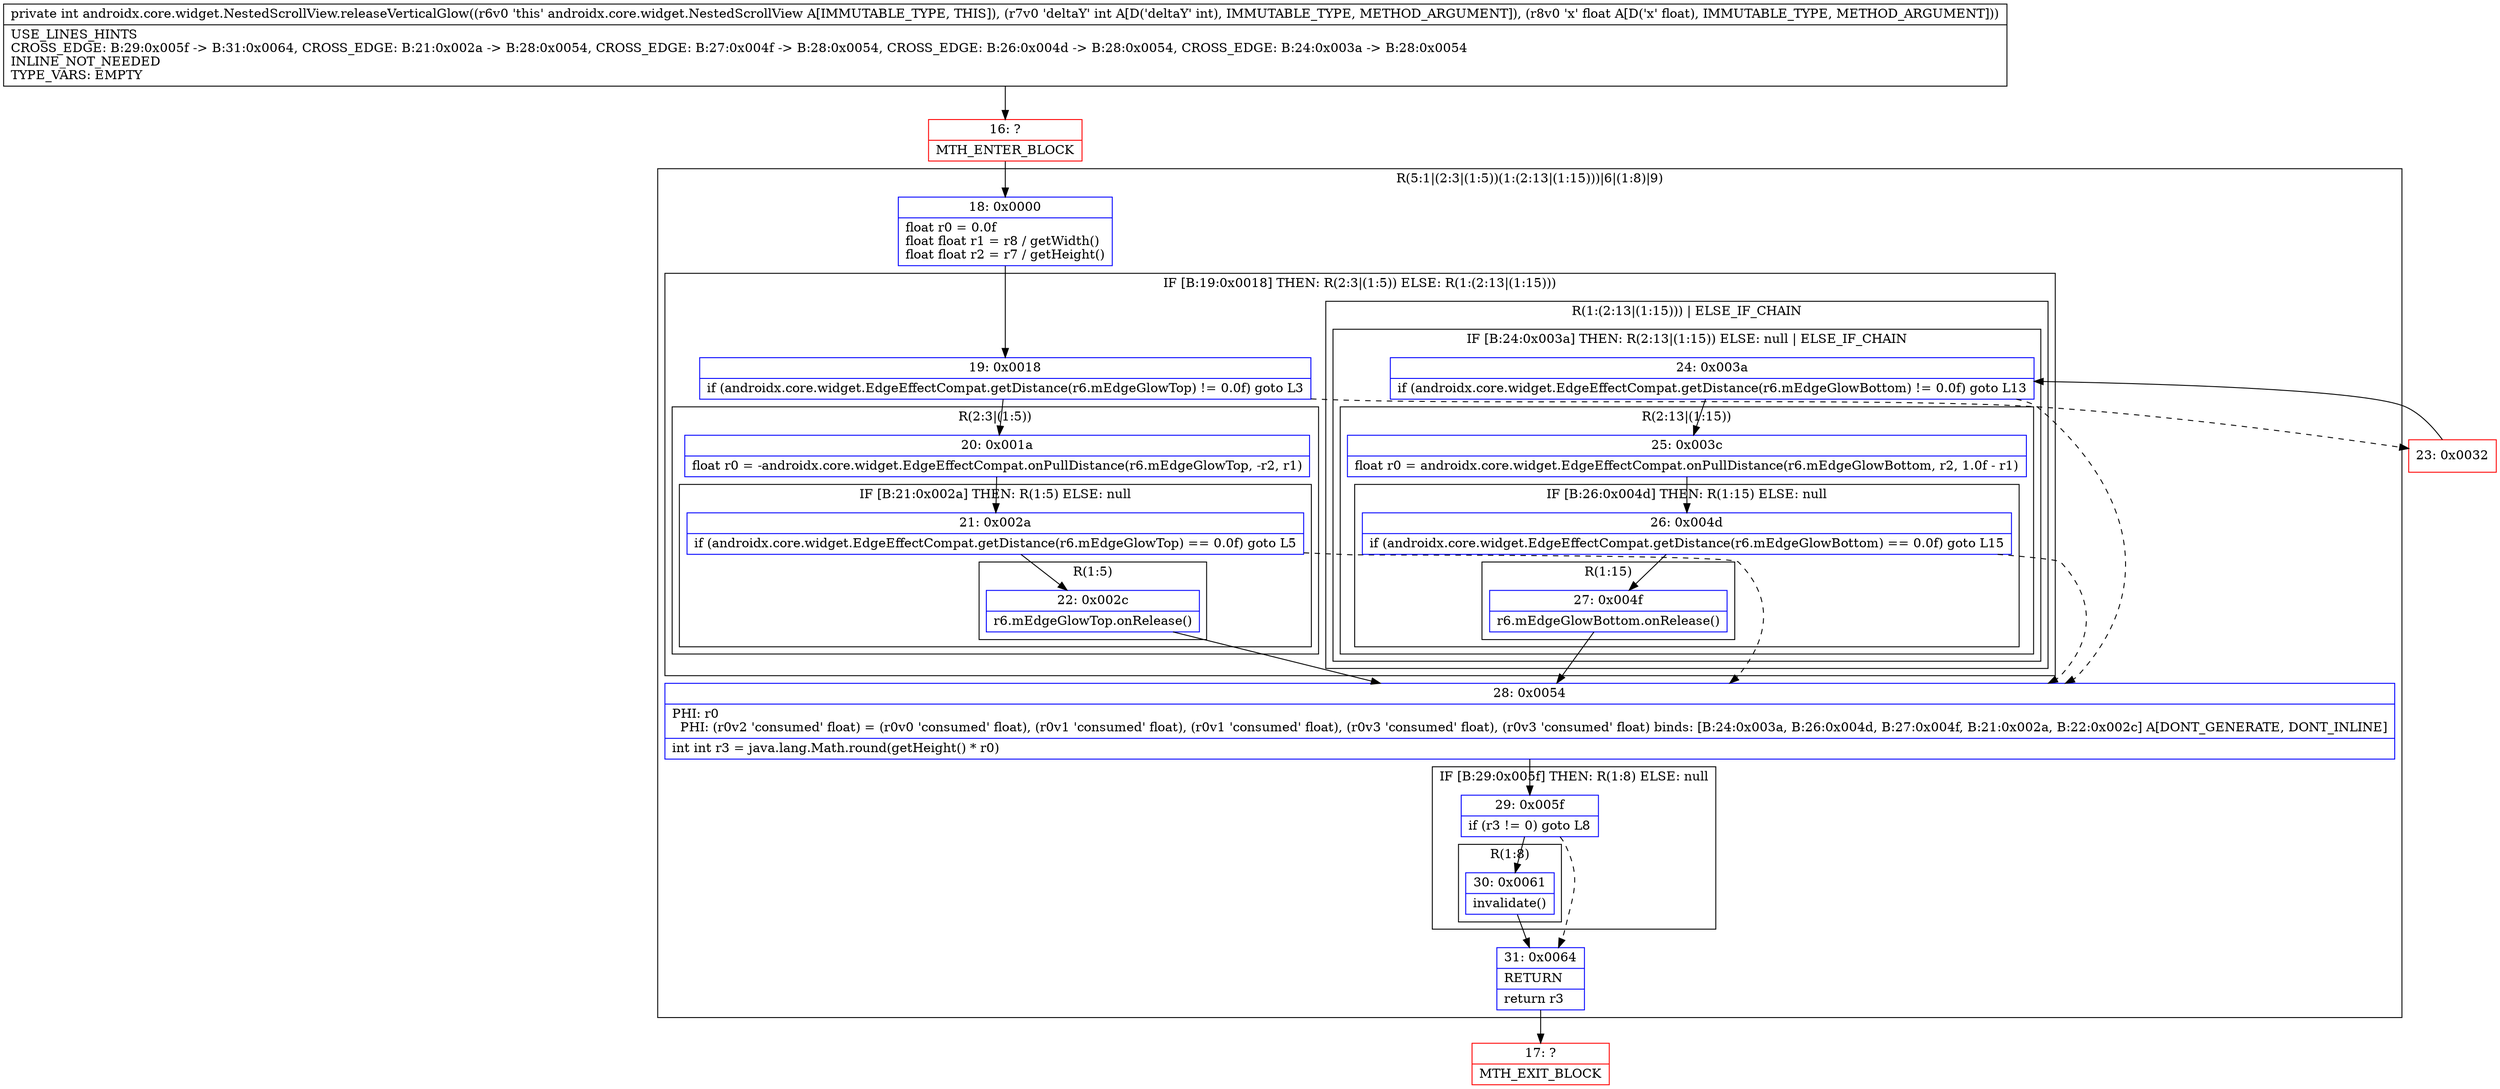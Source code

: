 digraph "CFG forandroidx.core.widget.NestedScrollView.releaseVerticalGlow(IF)I" {
subgraph cluster_Region_1755305838 {
label = "R(5:1|(2:3|(1:5))(1:(2:13|(1:15)))|6|(1:8)|9)";
node [shape=record,color=blue];
Node_18 [shape=record,label="{18\:\ 0x0000|float r0 = 0.0f\lfloat float r1 = r8 \/ getWidth()\lfloat float r2 = r7 \/ getHeight()\l}"];
subgraph cluster_IfRegion_525712365 {
label = "IF [B:19:0x0018] THEN: R(2:3|(1:5)) ELSE: R(1:(2:13|(1:15)))";
node [shape=record,color=blue];
Node_19 [shape=record,label="{19\:\ 0x0018|if (androidx.core.widget.EdgeEffectCompat.getDistance(r6.mEdgeGlowTop) != 0.0f) goto L3\l}"];
subgraph cluster_Region_286394834 {
label = "R(2:3|(1:5))";
node [shape=record,color=blue];
Node_20 [shape=record,label="{20\:\ 0x001a|float r0 = \-androidx.core.widget.EdgeEffectCompat.onPullDistance(r6.mEdgeGlowTop, \-r2, r1)\l}"];
subgraph cluster_IfRegion_1075794598 {
label = "IF [B:21:0x002a] THEN: R(1:5) ELSE: null";
node [shape=record,color=blue];
Node_21 [shape=record,label="{21\:\ 0x002a|if (androidx.core.widget.EdgeEffectCompat.getDistance(r6.mEdgeGlowTop) == 0.0f) goto L5\l}"];
subgraph cluster_Region_1565326349 {
label = "R(1:5)";
node [shape=record,color=blue];
Node_22 [shape=record,label="{22\:\ 0x002c|r6.mEdgeGlowTop.onRelease()\l}"];
}
}
}
subgraph cluster_Region_363451255 {
label = "R(1:(2:13|(1:15))) | ELSE_IF_CHAIN\l";
node [shape=record,color=blue];
subgraph cluster_IfRegion_655464700 {
label = "IF [B:24:0x003a] THEN: R(2:13|(1:15)) ELSE: null | ELSE_IF_CHAIN\l";
node [shape=record,color=blue];
Node_24 [shape=record,label="{24\:\ 0x003a|if (androidx.core.widget.EdgeEffectCompat.getDistance(r6.mEdgeGlowBottom) != 0.0f) goto L13\l}"];
subgraph cluster_Region_151300126 {
label = "R(2:13|(1:15))";
node [shape=record,color=blue];
Node_25 [shape=record,label="{25\:\ 0x003c|float r0 = androidx.core.widget.EdgeEffectCompat.onPullDistance(r6.mEdgeGlowBottom, r2, 1.0f \- r1)\l}"];
subgraph cluster_IfRegion_488727770 {
label = "IF [B:26:0x004d] THEN: R(1:15) ELSE: null";
node [shape=record,color=blue];
Node_26 [shape=record,label="{26\:\ 0x004d|if (androidx.core.widget.EdgeEffectCompat.getDistance(r6.mEdgeGlowBottom) == 0.0f) goto L15\l}"];
subgraph cluster_Region_657940455 {
label = "R(1:15)";
node [shape=record,color=blue];
Node_27 [shape=record,label="{27\:\ 0x004f|r6.mEdgeGlowBottom.onRelease()\l}"];
}
}
}
}
}
}
Node_28 [shape=record,label="{28\:\ 0x0054|PHI: r0 \l  PHI: (r0v2 'consumed' float) = (r0v0 'consumed' float), (r0v1 'consumed' float), (r0v1 'consumed' float), (r0v3 'consumed' float), (r0v3 'consumed' float) binds: [B:24:0x003a, B:26:0x004d, B:27:0x004f, B:21:0x002a, B:22:0x002c] A[DONT_GENERATE, DONT_INLINE]\l|int int r3 = java.lang.Math.round(getHeight() * r0)\l}"];
subgraph cluster_IfRegion_1981617288 {
label = "IF [B:29:0x005f] THEN: R(1:8) ELSE: null";
node [shape=record,color=blue];
Node_29 [shape=record,label="{29\:\ 0x005f|if (r3 != 0) goto L8\l}"];
subgraph cluster_Region_2094928413 {
label = "R(1:8)";
node [shape=record,color=blue];
Node_30 [shape=record,label="{30\:\ 0x0061|invalidate()\l}"];
}
}
Node_31 [shape=record,label="{31\:\ 0x0064|RETURN\l|return r3\l}"];
}
Node_16 [shape=record,color=red,label="{16\:\ ?|MTH_ENTER_BLOCK\l}"];
Node_17 [shape=record,color=red,label="{17\:\ ?|MTH_EXIT_BLOCK\l}"];
Node_23 [shape=record,color=red,label="{23\:\ 0x0032}"];
MethodNode[shape=record,label="{private int androidx.core.widget.NestedScrollView.releaseVerticalGlow((r6v0 'this' androidx.core.widget.NestedScrollView A[IMMUTABLE_TYPE, THIS]), (r7v0 'deltaY' int A[D('deltaY' int), IMMUTABLE_TYPE, METHOD_ARGUMENT]), (r8v0 'x' float A[D('x' float), IMMUTABLE_TYPE, METHOD_ARGUMENT]))  | USE_LINES_HINTS\lCROSS_EDGE: B:29:0x005f \-\> B:31:0x0064, CROSS_EDGE: B:21:0x002a \-\> B:28:0x0054, CROSS_EDGE: B:27:0x004f \-\> B:28:0x0054, CROSS_EDGE: B:26:0x004d \-\> B:28:0x0054, CROSS_EDGE: B:24:0x003a \-\> B:28:0x0054\lINLINE_NOT_NEEDED\lTYPE_VARS: EMPTY\l}"];
MethodNode -> Node_16;Node_18 -> Node_19;
Node_19 -> Node_20;
Node_19 -> Node_23[style=dashed];
Node_20 -> Node_21;
Node_21 -> Node_22;
Node_21 -> Node_28[style=dashed];
Node_22 -> Node_28;
Node_24 -> Node_25;
Node_24 -> Node_28[style=dashed];
Node_25 -> Node_26;
Node_26 -> Node_27;
Node_26 -> Node_28[style=dashed];
Node_27 -> Node_28;
Node_28 -> Node_29;
Node_29 -> Node_30;
Node_29 -> Node_31[style=dashed];
Node_30 -> Node_31;
Node_31 -> Node_17;
Node_16 -> Node_18;
Node_23 -> Node_24;
}

